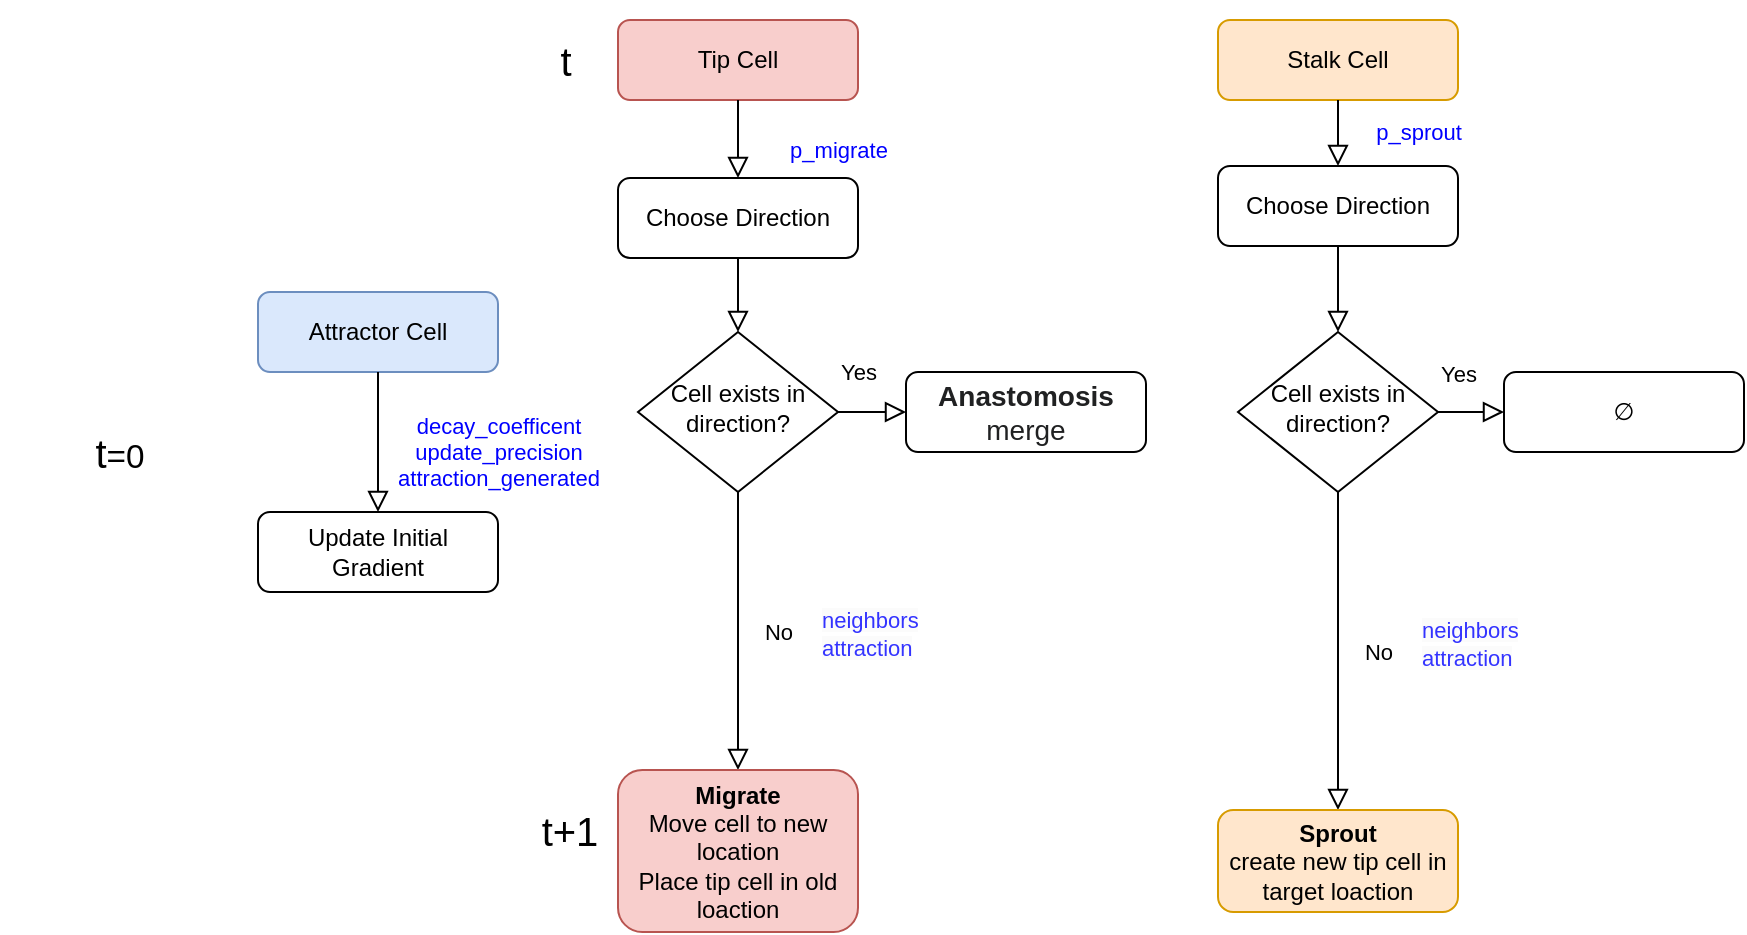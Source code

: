 <mxfile version="20.8.10" type="device"><diagram id="C5RBs43oDa-KdzZeNtuy" name="Page-1"><mxGraphModel dx="2140" dy="644" grid="1" gridSize="10" guides="1" tooltips="1" connect="1" arrows="1" fold="1" page="1" pageScale="1" pageWidth="827" pageHeight="1169" math="0" shadow="0"><root><mxCell id="WIyWlLk6GJQsqaUBKTNV-0"/><mxCell id="WIyWlLk6GJQsqaUBKTNV-1" parent="WIyWlLk6GJQsqaUBKTNV-0"/><mxCell id="WIyWlLk6GJQsqaUBKTNV-7" value="Update Initial Gradient" style="rounded=1;whiteSpace=wrap;html=1;fontSize=12;glass=0;strokeWidth=1;shadow=0;" parent="WIyWlLk6GJQsqaUBKTNV-1" vertex="1"><mxGeometry x="69" y="540" width="120" height="40" as="geometry"/></mxCell><mxCell id="_6Je_gg1lT7DVSqyChmu-0" value="&lt;font style=&quot;font-size: 20px;&quot;&gt;t&lt;/font&gt;&lt;font style=&quot;font-size: 16.667px;&quot;&gt;=0&lt;/font&gt;" style="rounded=0;whiteSpace=wrap;html=1;strokeColor=none;" parent="WIyWlLk6GJQsqaUBKTNV-1" vertex="1"><mxGeometry x="-60" y="480" width="120" height="60" as="geometry"/></mxCell><mxCell id="_6Je_gg1lT7DVSqyChmu-1" value="&lt;font style=&quot;font-size: 20px;&quot;&gt;t&lt;/font&gt;" style="rounded=0;whiteSpace=wrap;html=1;strokeColor=none;" parent="WIyWlLk6GJQsqaUBKTNV-1" vertex="1"><mxGeometry x="198" y="284" width="50" height="60" as="geometry"/></mxCell><mxCell id="_6Je_gg1lT7DVSqyChmu-2" value="&lt;font style=&quot;font-size: 20px;&quot;&gt;t+1&lt;/font&gt;" style="rounded=0;whiteSpace=wrap;html=1;strokeColor=none;" parent="WIyWlLk6GJQsqaUBKTNV-1" vertex="1"><mxGeometry x="202" y="669" width="46" height="60" as="geometry"/></mxCell><mxCell id="_6Je_gg1lT7DVSqyChmu-4" value="Attractor Cell" style="rounded=1;whiteSpace=wrap;html=1;fontSize=12;glass=0;strokeWidth=1;shadow=0;fillColor=#dae8fc;strokeColor=#6c8ebf;" parent="WIyWlLk6GJQsqaUBKTNV-1" vertex="1"><mxGeometry x="69" y="430" width="120" height="40" as="geometry"/></mxCell><mxCell id="_6Je_gg1lT7DVSqyChmu-5" value="&lt;font color=&quot;#0000ff&quot;&gt;decay_coefficent&lt;br&gt;&lt;/font&gt;&lt;span style=&quot;color: rgb(0, 0, 255);&quot;&gt;update_precision&lt;/span&gt;&lt;font color=&quot;#0000ff&quot;&gt;&lt;br&gt;attraction_generated&lt;/font&gt;" style="rounded=0;html=1;jettySize=auto;orthogonalLoop=1;fontSize=11;endArrow=block;endFill=0;endSize=8;strokeWidth=1;shadow=0;labelBackgroundColor=none;edgeStyle=orthogonalEdgeStyle;entryX=0.5;entryY=0;entryDx=0;entryDy=0;exitX=0.5;exitY=1;exitDx=0;exitDy=0;" parent="WIyWlLk6GJQsqaUBKTNV-1" source="_6Je_gg1lT7DVSqyChmu-4" target="WIyWlLk6GJQsqaUBKTNV-7" edge="1"><mxGeometry x="0.143" y="60" relative="1" as="geometry"><mxPoint x="-71" y="480" as="sourcePoint"/><mxPoint x="-71" y="540" as="targetPoint"/><mxPoint as="offset"/><Array as="points"/></mxGeometry></mxCell><mxCell id="_6Je_gg1lT7DVSqyChmu-8" value="Tip Cell" style="rounded=1;whiteSpace=wrap;html=1;fontSize=12;glass=0;strokeWidth=1;shadow=0;fillColor=#f8cecc;strokeColor=#b85450;" parent="WIyWlLk6GJQsqaUBKTNV-1" vertex="1"><mxGeometry x="249" y="294" width="120" height="40" as="geometry"/></mxCell><mxCell id="_6Je_gg1lT7DVSqyChmu-10" value="&lt;font color=&quot;#0000ff&quot;&gt;p_migrate&lt;/font&gt;" style="rounded=0;html=1;jettySize=auto;orthogonalLoop=1;fontSize=11;endArrow=block;endFill=0;endSize=8;strokeWidth=1;shadow=0;labelBackgroundColor=none;edgeStyle=orthogonalEdgeStyle;exitX=0.5;exitY=1;exitDx=0;exitDy=0;entryX=0.5;entryY=0;entryDx=0;entryDy=0;" parent="WIyWlLk6GJQsqaUBKTNV-1" source="_6Je_gg1lT7DVSqyChmu-8" target="_6Je_gg1lT7DVSqyChmu-11" edge="1"><mxGeometry x="0.28" y="50" relative="1" as="geometry"><mxPoint x="308.86" y="244" as="sourcePoint"/><mxPoint x="309" y="384" as="targetPoint"/><mxPoint as="offset"/></mxGeometry></mxCell><mxCell id="_6Je_gg1lT7DVSqyChmu-11" value="Choose Direction" style="rounded=1;whiteSpace=wrap;html=1;fontSize=12;glass=0;strokeWidth=1;shadow=0;" parent="WIyWlLk6GJQsqaUBKTNV-1" vertex="1"><mxGeometry x="249" y="373" width="120" height="40" as="geometry"/></mxCell><mxCell id="_6Je_gg1lT7DVSqyChmu-14" value="" style="rounded=0;html=1;jettySize=auto;orthogonalLoop=1;fontSize=11;endArrow=block;endFill=0;endSize=8;strokeWidth=1;shadow=0;labelBackgroundColor=none;edgeStyle=orthogonalEdgeStyle;exitX=0.5;exitY=1;exitDx=0;exitDy=0;entryX=0.5;entryY=0;entryDx=0;entryDy=0;" parent="WIyWlLk6GJQsqaUBKTNV-1" source="_6Je_gg1lT7DVSqyChmu-11" target="_6Je_gg1lT7DVSqyChmu-15" edge="1"><mxGeometry y="30" relative="1" as="geometry"><mxPoint x="308.86" y="434" as="sourcePoint"/><mxPoint x="339" y="444" as="targetPoint"/><mxPoint as="offset"/><Array as="points"/></mxGeometry></mxCell><mxCell id="_6Je_gg1lT7DVSqyChmu-15" value="Cell exists in direction?" style="rhombus;whiteSpace=wrap;html=1;shadow=0;fontFamily=Helvetica;fontSize=12;align=center;strokeWidth=1;spacing=6;spacingTop=-4;" parent="WIyWlLk6GJQsqaUBKTNV-1" vertex="1"><mxGeometry x="259" y="450" width="100" height="80" as="geometry"/></mxCell><mxCell id="_6Je_gg1lT7DVSqyChmu-16" value="No" style="rounded=0;html=1;jettySize=auto;orthogonalLoop=1;fontSize=11;endArrow=block;endFill=0;endSize=8;strokeWidth=1;shadow=0;labelBackgroundColor=none;edgeStyle=orthogonalEdgeStyle;exitX=0.5;exitY=1;exitDx=0;exitDy=0;entryX=0.5;entryY=0;entryDx=0;entryDy=0;" parent="WIyWlLk6GJQsqaUBKTNV-1" source="_6Je_gg1lT7DVSqyChmu-15" target="_6Je_gg1lT7DVSqyChmu-18" edge="1"><mxGeometry x="0.007" y="20" relative="1" as="geometry"><mxPoint as="offset"/><mxPoint x="308.8" y="564" as="sourcePoint"/><mxPoint x="279" y="610" as="targetPoint"/></mxGeometry></mxCell><mxCell id="_6Je_gg1lT7DVSqyChmu-18" value="&lt;b&gt;Migrate&lt;/b&gt;&lt;br&gt;Move cell to new location&lt;br&gt;Place tip cell in old loaction" style="rounded=1;whiteSpace=wrap;html=1;fontSize=12;glass=0;strokeWidth=1;shadow=0;fillColor=#f8cecc;strokeColor=#b85450;" parent="WIyWlLk6GJQsqaUBKTNV-1" vertex="1"><mxGeometry x="249" y="669" width="120" height="81" as="geometry"/></mxCell><mxCell id="_6Je_gg1lT7DVSqyChmu-21" value="&lt;b style=&quot;font-size: 14px; color: rgb(32, 33, 34); font-family: sans-serif; text-align: start; background-color: initial; border-color: var(--border-color);&quot;&gt;Anastomosis&lt;/b&gt;&lt;br&gt;&lt;div style=&quot;border-color: var(--border-color);&quot;&gt;&lt;font style=&quot;border-color: var(--border-color);&quot; face=&quot;sans-serif&quot; color=&quot;#202122&quot;&gt;&lt;span style=&quot;border-color: var(--border-color); font-size: 14px; background-color: rgb(255, 255, 255);&quot;&gt;merge&lt;/span&gt;&lt;/font&gt;&lt;/div&gt;" style="rounded=1;whiteSpace=wrap;html=1;fontSize=12;glass=0;strokeWidth=1;shadow=0;" parent="WIyWlLk6GJQsqaUBKTNV-1" vertex="1"><mxGeometry x="393" y="470" width="120" height="40" as="geometry"/></mxCell><mxCell id="_6Je_gg1lT7DVSqyChmu-22" value="Yes" style="rounded=0;html=1;jettySize=auto;orthogonalLoop=1;fontSize=11;endArrow=block;endFill=0;endSize=8;strokeWidth=1;shadow=0;labelBackgroundColor=none;edgeStyle=orthogonalEdgeStyle;exitX=1;exitY=0.5;exitDx=0;exitDy=0;" parent="WIyWlLk6GJQsqaUBKTNV-1" source="_6Je_gg1lT7DVSqyChmu-15" target="_6Je_gg1lT7DVSqyChmu-21" edge="1"><mxGeometry x="-0.565" y="20" relative="1" as="geometry"><mxPoint as="offset"/><mxPoint x="318.8" y="574" as="sourcePoint"/><mxPoint x="319" y="614" as="targetPoint"/></mxGeometry></mxCell><mxCell id="_6Je_gg1lT7DVSqyChmu-23" value="Stalk Cell" style="rounded=1;whiteSpace=wrap;html=1;fontSize=12;glass=0;strokeWidth=1;shadow=0;fillColor=#ffe6cc;strokeColor=#d79b00;" parent="WIyWlLk6GJQsqaUBKTNV-1" vertex="1"><mxGeometry x="549" y="294" width="120" height="40" as="geometry"/></mxCell><mxCell id="_6Je_gg1lT7DVSqyChmu-24" value="&lt;font color=&quot;#0000ff&quot;&gt;p_sprout&lt;/font&gt;" style="rounded=0;html=1;jettySize=auto;orthogonalLoop=1;fontSize=11;endArrow=block;endFill=0;endSize=8;strokeWidth=1;shadow=0;labelBackgroundColor=none;edgeStyle=orthogonalEdgeStyle;exitX=0.5;exitY=1;exitDx=0;exitDy=0;entryX=0.5;entryY=0;entryDx=0;entryDy=0;" parent="WIyWlLk6GJQsqaUBKTNV-1" source="_6Je_gg1lT7DVSqyChmu-23" target="_6Je_gg1lT7DVSqyChmu-42" edge="1"><mxGeometry x="-0.071" y="40" relative="1" as="geometry"><mxPoint x="608.86" y="244" as="sourcePoint"/><mxPoint x="609" y="358" as="targetPoint"/><mxPoint as="offset"/></mxGeometry></mxCell><mxCell id="_6Je_gg1lT7DVSqyChmu-39" value="No" style="rounded=0;html=1;jettySize=auto;orthogonalLoop=1;fontSize=11;endArrow=block;endFill=0;endSize=8;strokeWidth=1;shadow=0;labelBackgroundColor=none;edgeStyle=orthogonalEdgeStyle;exitX=0.5;exitY=1;exitDx=0;exitDy=0;entryX=0.5;entryY=0;entryDx=0;entryDy=0;" parent="WIyWlLk6GJQsqaUBKTNV-1" source="_6Je_gg1lT7DVSqyChmu-44" target="_6Je_gg1lT7DVSqyChmu-40" edge="1"><mxGeometry y="20" relative="1" as="geometry"><mxPoint as="offset"/><mxPoint x="608.8" y="649" as="sourcePoint"/><mxPoint x="609" y="603" as="targetPoint"/></mxGeometry></mxCell><mxCell id="_6Je_gg1lT7DVSqyChmu-40" value="&lt;b&gt;Sprout&lt;/b&gt;&lt;br&gt;create new tip cell in target loaction" style="rounded=1;whiteSpace=wrap;html=1;fontSize=12;glass=0;strokeWidth=1;shadow=0;fillColor=#ffe6cc;strokeColor=#d79b00;" parent="WIyWlLk6GJQsqaUBKTNV-1" vertex="1"><mxGeometry x="549" y="689" width="120" height="51" as="geometry"/></mxCell><mxCell id="_6Je_gg1lT7DVSqyChmu-41" value="&lt;div style=&quot;text-align: start;&quot;&gt;∅&lt;br&gt;&lt;/div&gt;" style="rounded=1;whiteSpace=wrap;html=1;fontSize=12;glass=0;strokeWidth=1;shadow=0;" parent="WIyWlLk6GJQsqaUBKTNV-1" vertex="1"><mxGeometry x="692" y="470" width="120" height="40" as="geometry"/></mxCell><mxCell id="_6Je_gg1lT7DVSqyChmu-42" value="Choose Direction" style="rounded=1;whiteSpace=wrap;html=1;fontSize=12;glass=0;strokeWidth=1;shadow=0;" parent="WIyWlLk6GJQsqaUBKTNV-1" vertex="1"><mxGeometry x="549" y="367" width="120" height="40" as="geometry"/></mxCell><mxCell id="_6Je_gg1lT7DVSqyChmu-43" value="" style="rounded=0;html=1;jettySize=auto;orthogonalLoop=1;fontSize=11;endArrow=block;endFill=0;endSize=8;strokeWidth=1;shadow=0;labelBackgroundColor=none;edgeStyle=orthogonalEdgeStyle;entryX=0.5;entryY=0;entryDx=0;entryDy=0;" parent="WIyWlLk6GJQsqaUBKTNV-1" source="_6Je_gg1lT7DVSqyChmu-42" target="_6Je_gg1lT7DVSqyChmu-44" edge="1"><mxGeometry y="30" relative="1" as="geometry"><mxPoint x="629" y="524" as="sourcePoint"/><mxPoint x="609" y="579" as="targetPoint"/><mxPoint as="offset"/></mxGeometry></mxCell><mxCell id="_6Je_gg1lT7DVSqyChmu-44" value="Cell exists in direction?" style="rhombus;whiteSpace=wrap;html=1;shadow=0;fontFamily=Helvetica;fontSize=12;align=center;strokeWidth=1;spacing=6;spacingTop=-4;" parent="WIyWlLk6GJQsqaUBKTNV-1" vertex="1"><mxGeometry x="559" y="450" width="100" height="80" as="geometry"/></mxCell><mxCell id="_6Je_gg1lT7DVSqyChmu-45" value="Yes" style="rounded=0;html=1;jettySize=auto;orthogonalLoop=1;fontSize=11;endArrow=block;endFill=0;endSize=8;strokeWidth=1;shadow=0;labelBackgroundColor=none;edgeStyle=orthogonalEdgeStyle;exitX=1;exitY=0.5;exitDx=0;exitDy=0;" parent="WIyWlLk6GJQsqaUBKTNV-1" source="_6Je_gg1lT7DVSqyChmu-44" target="_6Je_gg1lT7DVSqyChmu-41" edge="1"><mxGeometry x="-0.575" y="19" relative="1" as="geometry"><mxPoint as="offset"/><mxPoint x="618.8" y="659" as="sourcePoint"/><mxPoint x="709" y="609" as="targetPoint"/></mxGeometry></mxCell><mxCell id="ZXlQKpxnJn8UGMjTf6kb-8" value="&lt;span style=&quot;color: rgb(51, 51, 255); font-family: Helvetica; font-size: 11px; font-style: normal; font-variant-ligatures: normal; font-variant-caps: normal; font-weight: 400; letter-spacing: normal; orphans: 2; text-align: center; text-indent: 0px; text-transform: none; widows: 2; word-spacing: 0px; -webkit-text-stroke-width: 0px; background-color: rgb(251, 251, 251); text-decoration-thickness: initial; text-decoration-style: initial; text-decoration-color: initial; float: none; display: inline !important;&quot;&gt;neighbors&lt;/span&gt;&lt;br style=&quot;border-color: var(--border-color); color: rgb(51, 51, 255); font-family: Helvetica; font-size: 11px; font-style: normal; font-variant-ligatures: normal; font-variant-caps: normal; font-weight: 400; letter-spacing: normal; orphans: 2; text-align: center; text-indent: 0px; text-transform: none; widows: 2; word-spacing: 0px; -webkit-text-stroke-width: 0px; background-color: rgb(251, 251, 251); text-decoration-thickness: initial; text-decoration-style: initial; text-decoration-color: initial;&quot;&gt;&lt;span style=&quot;color: rgb(51, 51, 255); font-family: Helvetica; font-size: 11px; font-style: normal; font-variant-ligatures: normal; font-variant-caps: normal; font-weight: 400; letter-spacing: normal; orphans: 2; text-align: center; text-indent: 0px; text-transform: none; widows: 2; word-spacing: 0px; -webkit-text-stroke-width: 0px; background-color: rgb(251, 251, 251); text-decoration-thickness: initial; text-decoration-style: initial; text-decoration-color: initial; float: none; display: inline !important;&quot;&gt;attraction&lt;/span&gt;" style="text;whiteSpace=wrap;html=1;fontColor=#3333FF;" vertex="1" parent="WIyWlLk6GJQsqaUBKTNV-1"><mxGeometry x="649" y="585" width="80" height="50" as="geometry"/></mxCell><mxCell id="ZXlQKpxnJn8UGMjTf6kb-9" value="&lt;span style=&quot;color: rgb(51, 51, 255); font-family: Helvetica; font-size: 11px; font-style: normal; font-variant-ligatures: normal; font-variant-caps: normal; font-weight: 400; letter-spacing: normal; orphans: 2; text-align: center; text-indent: 0px; text-transform: none; widows: 2; word-spacing: 0px; -webkit-text-stroke-width: 0px; background-color: rgb(251, 251, 251); text-decoration-thickness: initial; text-decoration-style: initial; text-decoration-color: initial; float: none; display: inline !important;&quot;&gt;neighbors&lt;/span&gt;&lt;br style=&quot;border-color: var(--border-color); color: rgb(51, 51, 255); font-family: Helvetica; font-size: 11px; font-style: normal; font-variant-ligatures: normal; font-variant-caps: normal; font-weight: 400; letter-spacing: normal; orphans: 2; text-align: center; text-indent: 0px; text-transform: none; widows: 2; word-spacing: 0px; -webkit-text-stroke-width: 0px; background-color: rgb(251, 251, 251); text-decoration-thickness: initial; text-decoration-style: initial; text-decoration-color: initial;&quot;&gt;&lt;span style=&quot;color: rgb(51, 51, 255); font-family: Helvetica; font-size: 11px; font-style: normal; font-variant-ligatures: normal; font-variant-caps: normal; font-weight: 400; letter-spacing: normal; orphans: 2; text-align: center; text-indent: 0px; text-transform: none; widows: 2; word-spacing: 0px; -webkit-text-stroke-width: 0px; background-color: rgb(251, 251, 251); text-decoration-thickness: initial; text-decoration-style: initial; text-decoration-color: initial; float: none; display: inline !important;&quot;&gt;attraction&lt;/span&gt;" style="text;whiteSpace=wrap;html=1;fontColor=#3333FF;" vertex="1" parent="WIyWlLk6GJQsqaUBKTNV-1"><mxGeometry x="349" y="580" width="80" height="50" as="geometry"/></mxCell></root></mxGraphModel></diagram></mxfile>